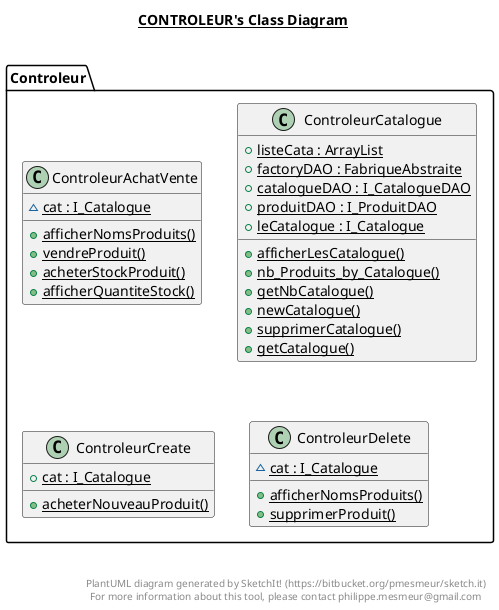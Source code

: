 @startuml

title __CONTROLEUR's Class Diagram__\n

  package Controleur {
    class ControleurAchatVente {
        {static} ~ cat : I_Catalogue
        {static} + afficherNomsProduits()
        {static} + vendreProduit()
        {static} + acheterStockProduit()
        {static} + afficherQuantiteStock()
    }
  }
  

  package Controleur {
    class ControleurCatalogue {
        {static} + listeCata : ArrayList
        {static} + factoryDAO : FabriqueAbstraite
        {static} + catalogueDAO : I_CatalogueDAO
        {static} + produitDAO : I_ProduitDAO
        {static} + leCatalogue : I_Catalogue
        {static} + afficherLesCatalogue()
        {static} + nb_Produits_by_Catalogue()
        {static} + getNbCatalogue()
        {static} + newCatalogue()
        {static} + supprimerCatalogue()
        {static} + getCatalogue()
    }
  }
  

  package Controleur {
    class ControleurCreate {
        {static} + cat : I_Catalogue
        {static} + acheterNouveauProduit()
    }
  }
  

  package Controleur {
    class ControleurDelete {
        {static} ~ cat : I_Catalogue
        {static} + afficherNomsProduits()
        {static} + supprimerProduit()
    }
  }
  



right footer


PlantUML diagram generated by SketchIt! (https://bitbucket.org/pmesmeur/sketch.it)
For more information about this tool, please contact philippe.mesmeur@gmail.com
endfooter

@enduml
